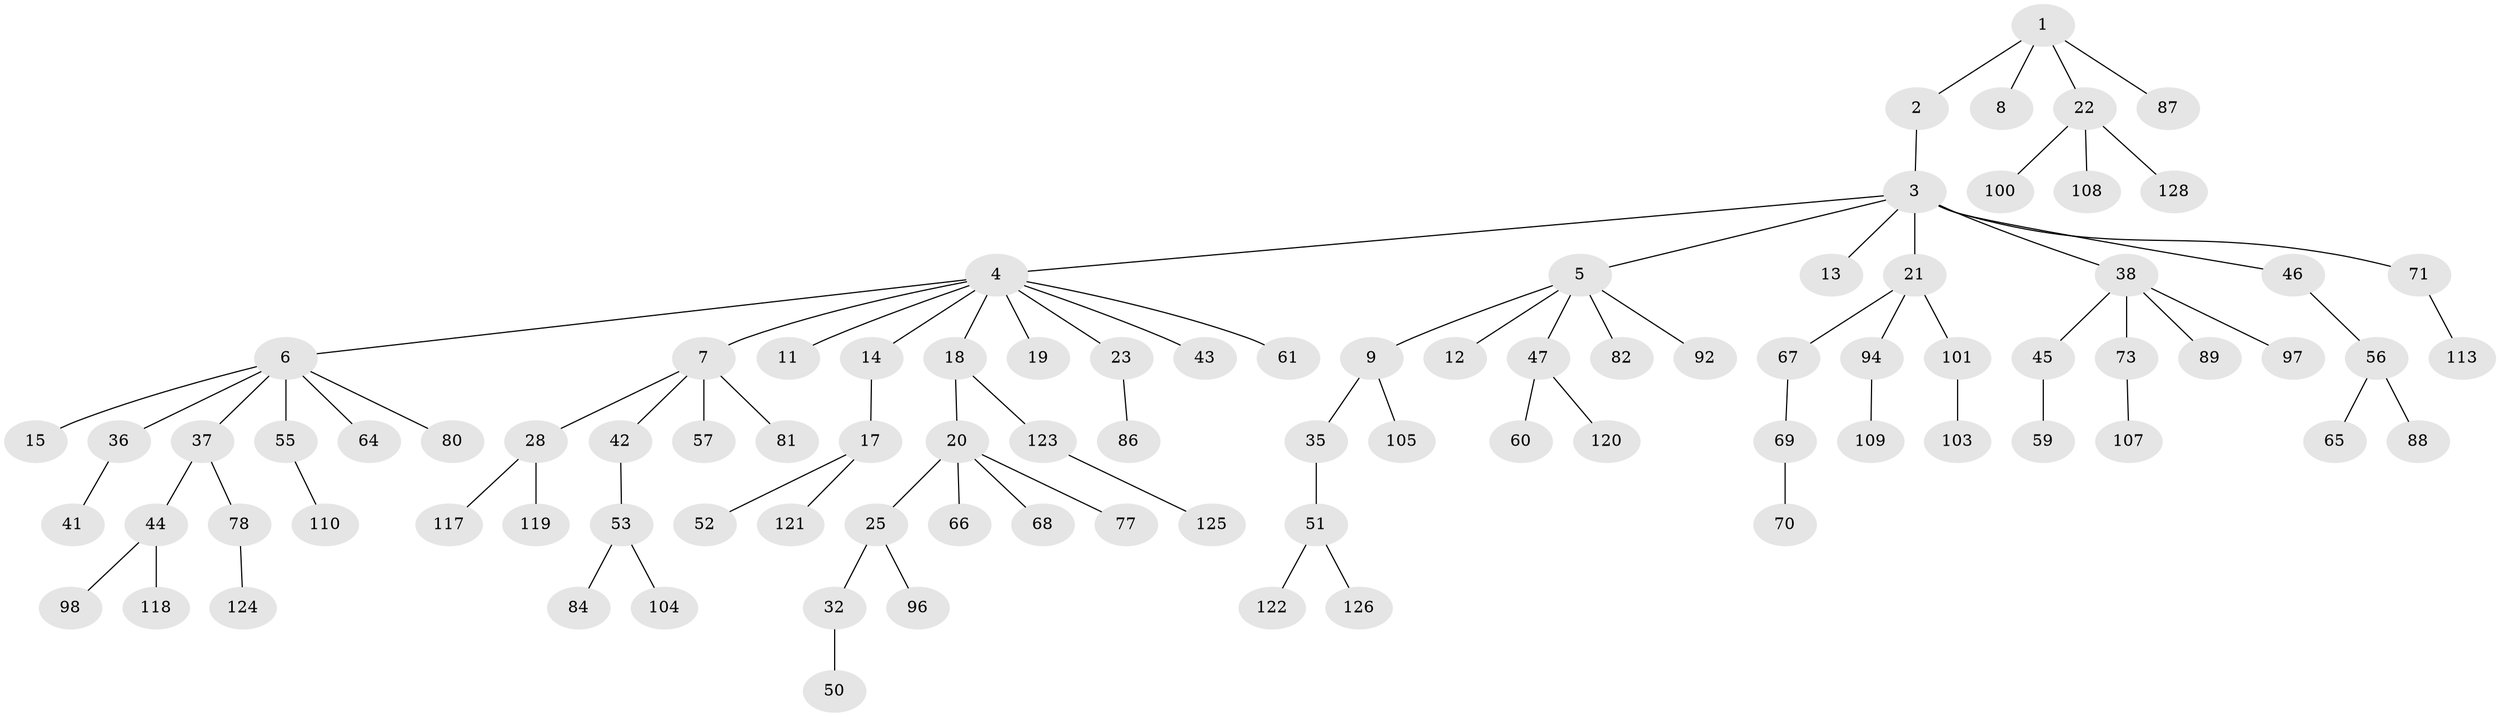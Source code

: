 // original degree distribution, {5: 0.015625, 2: 0.25, 7: 0.0078125, 6: 0.046875, 1: 0.515625, 4: 0.0625, 3: 0.1015625}
// Generated by graph-tools (version 1.1) at 2025/11/02/27/25 16:11:27]
// undirected, 90 vertices, 89 edges
graph export_dot {
graph [start="1"]
  node [color=gray90,style=filled];
  1 [super="+49"];
  2;
  3 [super="+31"];
  4 [super="+10"];
  5 [super="+76"];
  6 [super="+33"];
  7 [super="+40"];
  8;
  9 [super="+102"];
  11 [super="+30"];
  12;
  13;
  14;
  15 [super="+16"];
  17 [super="+34"];
  18 [super="+72"];
  19;
  20 [super="+24"];
  21 [super="+26"];
  22 [super="+29"];
  23 [super="+63"];
  25 [super="+27"];
  28 [super="+114"];
  32 [super="+62"];
  35;
  36 [super="+39"];
  37 [super="+99"];
  38 [super="+83"];
  41;
  42;
  43 [super="+74"];
  44 [super="+54"];
  45;
  46;
  47 [super="+48"];
  50;
  51 [super="+90"];
  52;
  53 [super="+85"];
  55;
  56 [super="+58"];
  57;
  59;
  60;
  61;
  64 [super="+91"];
  65 [super="+75"];
  66;
  67;
  68 [super="+112"];
  69;
  70 [super="+93"];
  71 [super="+106"];
  73 [super="+111"];
  77 [super="+79"];
  78;
  80;
  81 [super="+115"];
  82;
  84;
  86;
  87;
  88;
  89;
  92;
  94 [super="+95"];
  96;
  97 [super="+127"];
  98;
  100;
  101;
  103;
  104;
  105;
  107;
  108;
  109;
  110 [super="+116"];
  113;
  117;
  118;
  119;
  120;
  121;
  122;
  123;
  124;
  125;
  126;
  128;
  1 -- 2;
  1 -- 8;
  1 -- 22;
  1 -- 87;
  2 -- 3;
  3 -- 4;
  3 -- 5;
  3 -- 13;
  3 -- 21;
  3 -- 38;
  3 -- 46;
  3 -- 71;
  4 -- 6;
  4 -- 7;
  4 -- 19;
  4 -- 43;
  4 -- 18;
  4 -- 23;
  4 -- 11;
  4 -- 61;
  4 -- 14;
  5 -- 9;
  5 -- 12;
  5 -- 47;
  5 -- 82;
  5 -- 92;
  6 -- 15;
  6 -- 55;
  6 -- 64;
  6 -- 80;
  6 -- 36;
  6 -- 37;
  7 -- 28;
  7 -- 42;
  7 -- 57;
  7 -- 81;
  9 -- 35;
  9 -- 105;
  14 -- 17;
  17 -- 52;
  17 -- 121;
  18 -- 20;
  18 -- 123;
  20 -- 25;
  20 -- 66;
  20 -- 68;
  20 -- 77;
  21 -- 67;
  21 -- 101;
  21 -- 94;
  22 -- 128;
  22 -- 100;
  22 -- 108;
  23 -- 86;
  25 -- 32;
  25 -- 96;
  28 -- 117;
  28 -- 119;
  32 -- 50;
  35 -- 51;
  36 -- 41;
  37 -- 44;
  37 -- 78;
  38 -- 45;
  38 -- 73;
  38 -- 97;
  38 -- 89;
  42 -- 53;
  44 -- 118;
  44 -- 98;
  45 -- 59;
  46 -- 56;
  47 -- 120;
  47 -- 60;
  51 -- 126;
  51 -- 122;
  53 -- 84;
  53 -- 104;
  55 -- 110;
  56 -- 65;
  56 -- 88;
  67 -- 69;
  69 -- 70;
  71 -- 113;
  73 -- 107;
  78 -- 124;
  94 -- 109;
  101 -- 103;
  123 -- 125;
}
